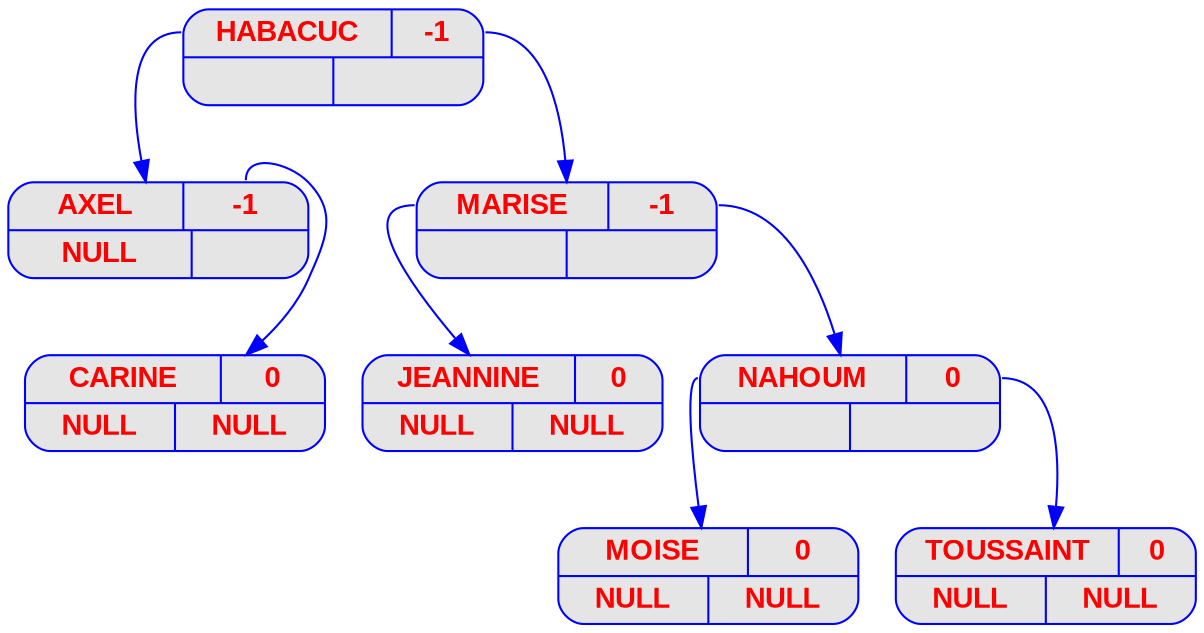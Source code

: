 digraph displayAVL {
	node [
		fontname  = "Arial bold" 
		fontsize  = "14"
		fontcolor = "red"
		style     = "rounded, filled"
		shape     = "record"
		fillcolor = "grey90"
		color     = "blue"
		width     = "2"
	]

	edge [
		color     = "blue"
	]

	HABACUC [label = "{{<g> HABACUC | <d> -1 } | { <g> | <d>}}"];
	HABACUC:g -> AXEL;
	AXEL [label = "{{<g> AXEL | <d> -1 } | { <g> | <d>}}"];
	AXEL [label = "{{<g> AXEL | <d> -1 }| { <g> NULL | <d> }}"];
	AXEL:d -> CARINE;
	CARINE [label = "{{<g> CARINE | <d> 0 } | { <g> | <d>}}"];
	CARINE [label = "{{<g> CARINE | <d> 0 }| { <g> NULL | <d> NULL}}"];
	HABACUC:d -> MARISE;
	MARISE [label = "{{<g> MARISE | <d> -1 } | { <g> | <d>}}"];
	MARISE:g -> JEANNINE;
	JEANNINE [label = "{{<g> JEANNINE | <d> 0 } | { <g> | <d>}}"];
	JEANNINE [label = "{{<g> JEANNINE | <d> 0 }| { <g> NULL | <d> NULL}}"];
	MARISE:d -> NAHOUM;
	NAHOUM [label = "{{<g> NAHOUM | <d> 0 } | { <g> | <d>}}"];
	NAHOUM:g -> MOISE;
	MOISE [label = "{{<g> MOISE | <d> 0 } | { <g> | <d>}}"];
	MOISE [label = "{{<g> MOISE | <d> 0 }| { <g> NULL | <d> NULL}}"];
	NAHOUM:d -> TOUSSAINT;
	TOUSSAINT [label = "{{<g> TOUSSAINT | <d> 0 } | { <g> | <d>}}"];
	TOUSSAINT [label = "{{<g> TOUSSAINT | <d> 0 }| { <g> NULL | <d> NULL}}"];
}
